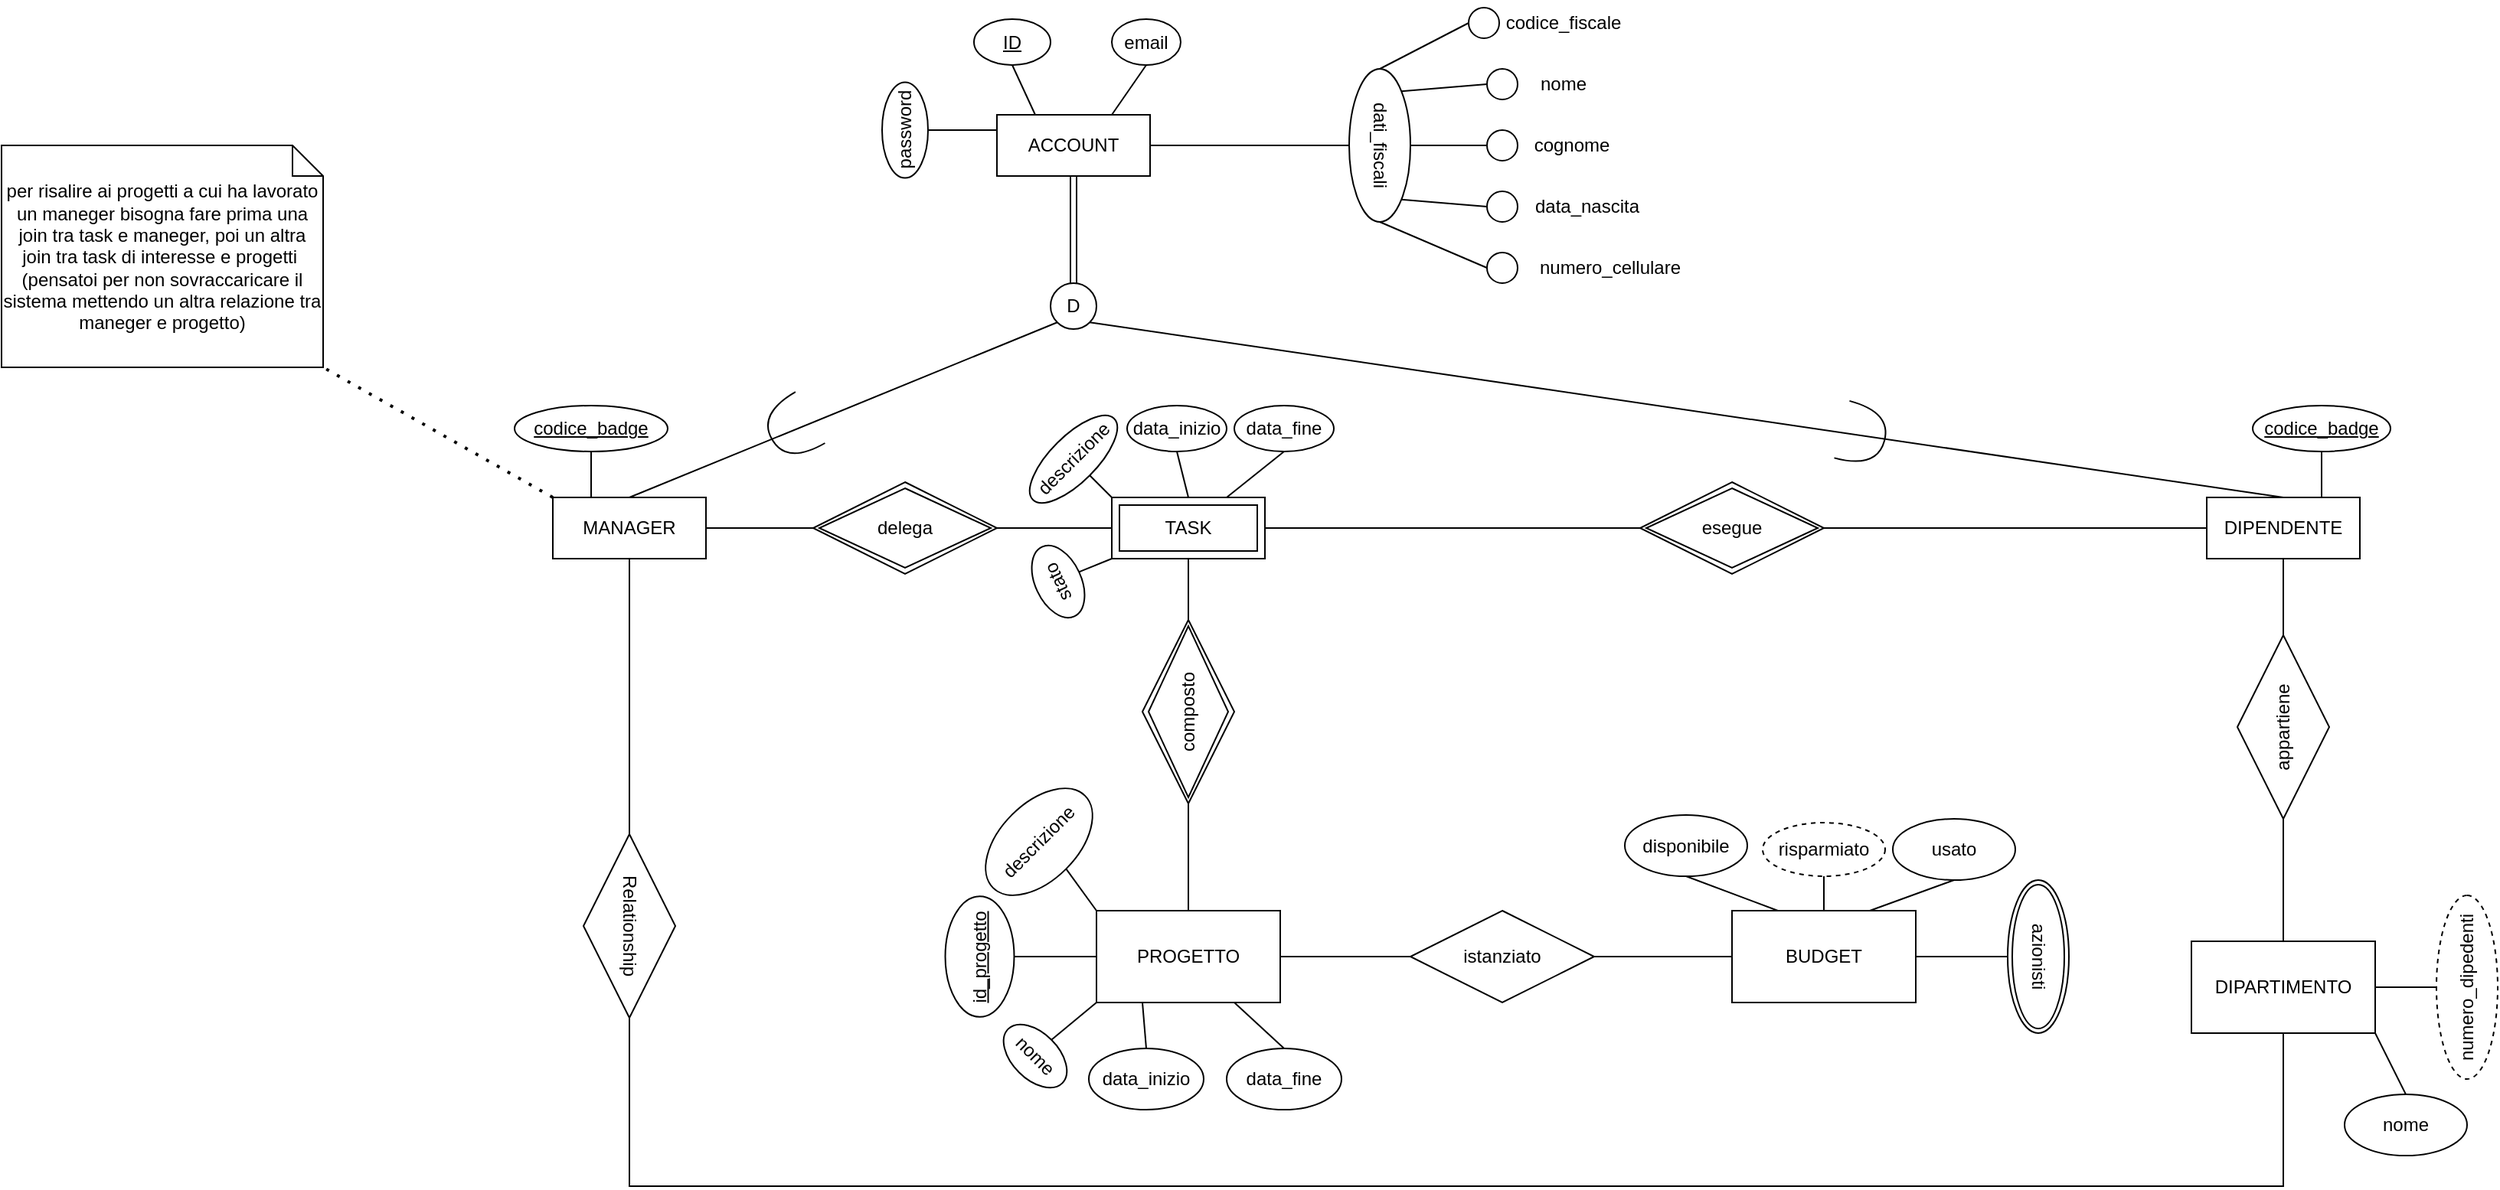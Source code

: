 <mxfile version="24.7.17">
  <diagram id="R2lEEEUBdFMjLlhIrx00" name="Page-1">
    <mxGraphModel dx="1544" dy="800" grid="1" gridSize="10" guides="1" tooltips="1" connect="1" arrows="1" fold="1" page="1" pageScale="1" pageWidth="850" pageHeight="1100" math="0" shadow="0" extFonts="Permanent Marker^https://fonts.googleapis.com/css?family=Permanent+Marker">
      <root>
        <mxCell id="0" />
        <mxCell id="1" parent="0" />
        <mxCell id="hEJoeoPFxlYkojj2VXEC-1" value="TASK" style="shape=ext;margin=3;double=1;whiteSpace=wrap;html=1;align=center;" parent="1" vertex="1">
          <mxGeometry x="765" y="860" width="100" height="40" as="geometry" />
        </mxCell>
        <mxCell id="hEJoeoPFxlYkojj2VXEC-2" value="MANAGER" style="whiteSpace=wrap;html=1;align=center;" parent="1" vertex="1">
          <mxGeometry x="400" y="860" width="100" height="40" as="geometry" />
        </mxCell>
        <mxCell id="hEJoeoPFxlYkojj2VXEC-3" value="ACCOUNT" style="whiteSpace=wrap;html=1;align=center;" parent="1" vertex="1">
          <mxGeometry x="690" y="610" width="100" height="40" as="geometry" />
        </mxCell>
        <mxCell id="hEJoeoPFxlYkojj2VXEC-4" value="DIPENDENTE" style="whiteSpace=wrap;html=1;align=center;" parent="1" vertex="1">
          <mxGeometry x="1480" y="860" width="100" height="40" as="geometry" />
        </mxCell>
        <mxCell id="hEJoeoPFxlYkojj2VXEC-5" value="" style="shape=link;html=1;rounded=0;entryX=0.5;entryY=1;entryDx=0;entryDy=0;exitX=0.5;exitY=0;exitDx=0;exitDy=0;" parent="1" source="hEJoeoPFxlYkojj2VXEC-7" target="hEJoeoPFxlYkojj2VXEC-3" edge="1">
          <mxGeometry relative="1" as="geometry">
            <mxPoint x="690" y="700" as="sourcePoint" />
            <mxPoint x="680" y="690" as="targetPoint" />
          </mxGeometry>
        </mxCell>
        <mxCell id="hEJoeoPFxlYkojj2VXEC-7" value="D" style="ellipse;whiteSpace=wrap;html=1;aspect=fixed;" parent="1" vertex="1">
          <mxGeometry x="725" y="720" width="30" height="30" as="geometry" />
        </mxCell>
        <mxCell id="hEJoeoPFxlYkojj2VXEC-9" value="" style="endArrow=none;html=1;rounded=0;exitX=0.5;exitY=0;exitDx=0;exitDy=0;entryX=0;entryY=1;entryDx=0;entryDy=0;" parent="1" source="hEJoeoPFxlYkojj2VXEC-2" target="hEJoeoPFxlYkojj2VXEC-7" edge="1">
          <mxGeometry relative="1" as="geometry">
            <mxPoint x="470" y="740" as="sourcePoint" />
            <mxPoint x="550" y="740" as="targetPoint" />
          </mxGeometry>
        </mxCell>
        <mxCell id="hEJoeoPFxlYkojj2VXEC-18" value="" style="endArrow=none;html=1;rounded=0;exitX=1;exitY=1;exitDx=0;exitDy=0;entryX=0.5;entryY=0;entryDx=0;entryDy=0;" parent="1" source="hEJoeoPFxlYkojj2VXEC-7" target="hEJoeoPFxlYkojj2VXEC-4" edge="1">
          <mxGeometry relative="1" as="geometry">
            <mxPoint x="1090" y="750" as="sourcePoint" />
            <mxPoint x="1167.678" y="787.322" as="targetPoint" />
          </mxGeometry>
        </mxCell>
        <mxCell id="7iods4dSNe3PX0t55v0V-3" value="PROGETTO" style="rounded=0;whiteSpace=wrap;html=1;" parent="1" vertex="1">
          <mxGeometry x="755" y="1130" width="120" height="60" as="geometry" />
        </mxCell>
        <mxCell id="7iods4dSNe3PX0t55v0V-4" value="" style="endArrow=none;html=1;rounded=0;exitX=1;exitY=0.5;exitDx=0;exitDy=0;entryX=0.5;entryY=1;entryDx=0;entryDy=0;" parent="1" source="7iods4dSNe3PX0t55v0V-14" target="hEJoeoPFxlYkojj2VXEC-1" edge="1">
          <mxGeometry relative="1" as="geometry">
            <mxPoint x="725" y="880" as="sourcePoint" />
            <mxPoint x="825" y="790" as="targetPoint" />
          </mxGeometry>
        </mxCell>
        <mxCell id="7iods4dSNe3PX0t55v0V-5" value="esegue" style="shape=rhombus;double=1;perimeter=rhombusPerimeter;whiteSpace=wrap;html=1;align=center;rotation=0;" parent="1" vertex="1">
          <mxGeometry x="1110" y="850" width="120" height="60" as="geometry" />
        </mxCell>
        <mxCell id="7iods4dSNe3PX0t55v0V-8" value="" style="endArrow=none;html=1;rounded=0;exitX=0;exitY=0.5;exitDx=0;exitDy=0;entryX=1;entryY=0.5;entryDx=0;entryDy=0;" parent="1" source="hEJoeoPFxlYkojj2VXEC-1" target="7iods4dSNe3PX0t55v0V-7" edge="1">
          <mxGeometry width="50" height="50" relative="1" as="geometry">
            <mxPoint x="770" y="1190" as="sourcePoint" />
            <mxPoint x="650" y="890" as="targetPoint" />
            <Array as="points" />
          </mxGeometry>
        </mxCell>
        <mxCell id="7iods4dSNe3PX0t55v0V-7" value="delega" style="shape=rhombus;double=1;perimeter=rhombusPerimeter;whiteSpace=wrap;html=1;align=center;rotation=0;" parent="1" vertex="1">
          <mxGeometry x="570" y="850" width="120" height="60" as="geometry" />
        </mxCell>
        <mxCell id="7iods4dSNe3PX0t55v0V-9" value="BUDGET" style="rounded=0;whiteSpace=wrap;html=1;" parent="1" vertex="1">
          <mxGeometry x="1170" y="1130" width="120" height="60" as="geometry" />
        </mxCell>
        <mxCell id="7iods4dSNe3PX0t55v0V-10" value="azionisti" style="ellipse;shape=doubleEllipse;margin=3;whiteSpace=wrap;html=1;align=center;rotation=90;" parent="1" vertex="1">
          <mxGeometry x="1320" y="1140" width="100" height="40" as="geometry" />
        </mxCell>
        <mxCell id="7iods4dSNe3PX0t55v0V-12" value="" style="endArrow=none;html=1;rounded=0;exitX=1;exitY=0.5;exitDx=0;exitDy=0;entryX=0.5;entryY=1;entryDx=0;entryDy=0;" parent="1" source="7iods4dSNe3PX0t55v0V-9" target="7iods4dSNe3PX0t55v0V-10" edge="1">
          <mxGeometry width="50" height="50" relative="1" as="geometry">
            <mxPoint x="1300" y="1150" as="sourcePoint" />
            <mxPoint x="1370" y="1150" as="targetPoint" />
            <Array as="points" />
          </mxGeometry>
        </mxCell>
        <mxCell id="7iods4dSNe3PX0t55v0V-15" value="" style="endArrow=none;html=1;rounded=0;exitX=0.5;exitY=0;exitDx=0;exitDy=0;entryX=0;entryY=0.5;entryDx=0;entryDy=0;" parent="1" source="7iods4dSNe3PX0t55v0V-3" target="7iods4dSNe3PX0t55v0V-14" edge="1">
          <mxGeometry relative="1" as="geometry">
            <mxPoint x="815" y="1130" as="sourcePoint" />
            <mxPoint x="815" y="880" as="targetPoint" />
          </mxGeometry>
        </mxCell>
        <mxCell id="7iods4dSNe3PX0t55v0V-14" value="composto" style="shape=rhombus;double=1;perimeter=rhombusPerimeter;whiteSpace=wrap;html=1;align=center;rotation=-90;" parent="1" vertex="1">
          <mxGeometry x="755" y="970" width="120" height="60" as="geometry" />
        </mxCell>
        <mxCell id="7iods4dSNe3PX0t55v0V-17" value="" style="endArrow=none;html=1;rounded=0;exitX=1;exitY=0.5;exitDx=0;exitDy=0;entryX=0;entryY=0.5;entryDx=0;entryDy=0;" parent="1" source="7iods4dSNe3PX0t55v0V-3" target="7iods4dSNe3PX0t55v0V-44" edge="1">
          <mxGeometry width="50" height="50" relative="1" as="geometry">
            <mxPoint x="1027.5" y="1400" as="sourcePoint" />
            <mxPoint x="960" y="1160" as="targetPoint" />
            <Array as="points" />
          </mxGeometry>
        </mxCell>
        <mxCell id="7iods4dSNe3PX0t55v0V-18" value="" style="endArrow=none;html=1;rounded=0;entryX=1;entryY=0.5;entryDx=0;entryDy=0;exitX=0.5;exitY=1;exitDx=0;exitDy=0;" parent="1" source="7iods4dSNe3PX0t55v0V-19" target="hEJoeoPFxlYkojj2VXEC-3" edge="1">
          <mxGeometry width="50" height="50" relative="1" as="geometry">
            <mxPoint x="800" y="630" as="sourcePoint" />
            <mxPoint x="1090" y="910" as="targetPoint" />
          </mxGeometry>
        </mxCell>
        <mxCell id="7iods4dSNe3PX0t55v0V-19" value="dati_fiscali" style="ellipse;whiteSpace=wrap;html=1;align=center;rotation=90;" parent="1" vertex="1">
          <mxGeometry x="890" y="610" width="100" height="40" as="geometry" />
        </mxCell>
        <mxCell id="7iods4dSNe3PX0t55v0V-20" value="DIPARTIMENTO" style="rounded=0;whiteSpace=wrap;html=1;" parent="1" vertex="1">
          <mxGeometry x="1470" y="1150" width="120" height="60" as="geometry" />
        </mxCell>
        <mxCell id="7iods4dSNe3PX0t55v0V-23" value="appartiene" style="shape=rhombus;perimeter=rhombusPerimeter;whiteSpace=wrap;html=1;align=center;rotation=-90;" parent="1" vertex="1">
          <mxGeometry x="1470" y="980" width="120" height="60" as="geometry" />
        </mxCell>
        <mxCell id="7iods4dSNe3PX0t55v0V-26" value="" style="endArrow=none;html=1;rounded=0;entryX=0;entryY=0;entryDx=0;entryDy=0;exitX=0;exitY=0.5;exitDx=0;exitDy=0;" parent="1" source="7iods4dSNe3PX0t55v0V-51" target="7iods4dSNe3PX0t55v0V-19" edge="1">
          <mxGeometry width="50" height="50" relative="1" as="geometry">
            <mxPoint x="1000" y="580" as="sourcePoint" />
            <mxPoint x="800" y="960" as="targetPoint" />
          </mxGeometry>
        </mxCell>
        <mxCell id="7iods4dSNe3PX0t55v0V-27" value="" style="endArrow=none;html=1;rounded=0;entryX=0.5;entryY=0;entryDx=0;entryDy=0;exitX=0;exitY=0.5;exitDx=0;exitDy=0;" parent="1" source="7iods4dSNe3PX0t55v0V-52" target="7iods4dSNe3PX0t55v0V-19" edge="1">
          <mxGeometry width="50" height="50" relative="1" as="geometry">
            <mxPoint x="1010" y="630" as="sourcePoint" />
            <mxPoint x="964" y="605" as="targetPoint" />
          </mxGeometry>
        </mxCell>
        <mxCell id="7iods4dSNe3PX0t55v0V-28" value="" style="endArrow=none;html=1;rounded=0;entryX=1;entryY=0;entryDx=0;entryDy=0;exitX=0;exitY=0.5;exitDx=0;exitDy=0;" parent="1" source="7iods4dSNe3PX0t55v0V-53" target="7iods4dSNe3PX0t55v0V-19" edge="1">
          <mxGeometry width="50" height="50" relative="1" as="geometry">
            <mxPoint x="1010" y="680" as="sourcePoint" />
            <mxPoint x="970" y="640" as="targetPoint" />
          </mxGeometry>
        </mxCell>
        <mxCell id="7iods4dSNe3PX0t55v0V-31" value="" style="endArrow=none;html=1;rounded=0;exitX=0;exitY=0.5;exitDx=0;exitDy=0;entryX=1;entryY=0.5;entryDx=0;entryDy=0;" parent="1" source="7iods4dSNe3PX0t55v0V-7" target="hEJoeoPFxlYkojj2VXEC-2" edge="1">
          <mxGeometry width="50" height="50" relative="1" as="geometry">
            <mxPoint x="775" y="900" as="sourcePoint" />
            <mxPoint x="660" y="900" as="targetPoint" />
            <Array as="points" />
          </mxGeometry>
        </mxCell>
        <mxCell id="7iods4dSNe3PX0t55v0V-32" value="" style="endArrow=none;html=1;rounded=0;exitX=0;exitY=0.5;exitDx=0;exitDy=0;entryX=1;entryY=0.5;entryDx=0;entryDy=0;" parent="1" source="7iods4dSNe3PX0t55v0V-5" target="hEJoeoPFxlYkojj2VXEC-1" edge="1">
          <mxGeometry width="50" height="50" relative="1" as="geometry">
            <mxPoint x="775" y="890" as="sourcePoint" />
            <mxPoint x="880" y="890" as="targetPoint" />
            <Array as="points" />
          </mxGeometry>
        </mxCell>
        <mxCell id="7iods4dSNe3PX0t55v0V-33" value="" style="endArrow=none;html=1;rounded=0;exitX=0;exitY=0.5;exitDx=0;exitDy=0;entryX=1;entryY=0.5;entryDx=0;entryDy=0;" parent="1" source="hEJoeoPFxlYkojj2VXEC-4" target="7iods4dSNe3PX0t55v0V-5" edge="1">
          <mxGeometry width="50" height="50" relative="1" as="geometry">
            <mxPoint x="1100" y="880" as="sourcePoint" />
            <mxPoint x="1210" y="870" as="targetPoint" />
            <Array as="points" />
          </mxGeometry>
        </mxCell>
        <mxCell id="7iods4dSNe3PX0t55v0V-34" value="" style="endArrow=none;html=1;rounded=0;exitX=1;exitY=0.5;exitDx=0;exitDy=0;entryX=0.5;entryY=1;entryDx=0;entryDy=0;" parent="1" source="7iods4dSNe3PX0t55v0V-23" target="hEJoeoPFxlYkojj2VXEC-4" edge="1">
          <mxGeometry width="50" height="50" relative="1" as="geometry">
            <mxPoint x="1630" y="970" as="sourcePoint" />
            <mxPoint x="1540" y="910" as="targetPoint" />
          </mxGeometry>
        </mxCell>
        <mxCell id="7iods4dSNe3PX0t55v0V-35" value="" style="endArrow=none;html=1;rounded=0;entryX=0.5;entryY=0;entryDx=0;entryDy=0;exitX=0;exitY=0.5;exitDx=0;exitDy=0;" parent="1" source="7iods4dSNe3PX0t55v0V-23" target="7iods4dSNe3PX0t55v0V-20" edge="1">
          <mxGeometry width="50" height="50" relative="1" as="geometry">
            <mxPoint x="1550" y="980" as="sourcePoint" />
            <mxPoint x="1550" y="920" as="targetPoint" />
          </mxGeometry>
        </mxCell>
        <mxCell id="7iods4dSNe3PX0t55v0V-39" value="Relationship" style="shape=rhombus;perimeter=rhombusPerimeter;whiteSpace=wrap;html=1;align=center;rotation=90;" parent="1" vertex="1">
          <mxGeometry x="390" y="1110" width="120" height="60" as="geometry" />
        </mxCell>
        <mxCell id="7iods4dSNe3PX0t55v0V-42" value="" style="endArrow=none;html=1;rounded=0;entryX=0.5;entryY=1;entryDx=0;entryDy=0;exitX=0;exitY=0.5;exitDx=0;exitDy=0;" parent="1" source="7iods4dSNe3PX0t55v0V-39" target="hEJoeoPFxlYkojj2VXEC-2" edge="1">
          <mxGeometry width="50" height="50" relative="1" as="geometry">
            <mxPoint x="900" y="990" as="sourcePoint" />
            <mxPoint x="950" y="940" as="targetPoint" />
          </mxGeometry>
        </mxCell>
        <mxCell id="7iods4dSNe3PX0t55v0V-43" value="" style="endArrow=none;html=1;rounded=0;exitX=1;exitY=0.5;exitDx=0;exitDy=0;entryX=0.5;entryY=1;entryDx=0;entryDy=0;" parent="1" source="7iods4dSNe3PX0t55v0V-39" target="7iods4dSNe3PX0t55v0V-20" edge="1">
          <mxGeometry width="50" height="50" relative="1" as="geometry">
            <mxPoint x="710" y="1130" as="sourcePoint" />
            <mxPoint x="760" y="1080" as="targetPoint" />
            <Array as="points">
              <mxPoint x="450" y="1310" />
              <mxPoint x="1530" y="1310" />
            </Array>
          </mxGeometry>
        </mxCell>
        <mxCell id="7iods4dSNe3PX0t55v0V-44" value="istanziato" style="shape=rhombus;perimeter=rhombusPerimeter;whiteSpace=wrap;html=1;align=center;" parent="1" vertex="1">
          <mxGeometry x="960" y="1130" width="120" height="60" as="geometry" />
        </mxCell>
        <mxCell id="7iods4dSNe3PX0t55v0V-46" value="" style="endArrow=none;html=1;rounded=0;exitX=1;exitY=0.5;exitDx=0;exitDy=0;entryX=0;entryY=0.5;entryDx=0;entryDy=0;" parent="1" source="7iods4dSNe3PX0t55v0V-44" target="7iods4dSNe3PX0t55v0V-9" edge="1">
          <mxGeometry width="50" height="50" relative="1" as="geometry">
            <mxPoint x="885" y="1170" as="sourcePoint" />
            <mxPoint x="950" y="1170" as="targetPoint" />
            <Array as="points" />
          </mxGeometry>
        </mxCell>
        <mxCell id="7iods4dSNe3PX0t55v0V-47" value="per risalire ai progetti a cui ha lavorato un maneger bisogna fare prima una join tra task e maneger, poi un altra join tra task di interesse e progetti&amp;nbsp;&lt;div&gt;(pensatoi per non sovraccaricare il sistema mettendo un altra relazione tra maneger e progetto)&lt;/div&gt;" style="shape=note;size=20;whiteSpace=wrap;html=1;" parent="1" vertex="1">
          <mxGeometry x="40" y="630" width="210" height="145" as="geometry" />
        </mxCell>
        <mxCell id="7iods4dSNe3PX0t55v0V-48" value="" style="endArrow=none;dashed=1;html=1;dashPattern=1 3;strokeWidth=2;rounded=0;entryX=1;entryY=1;entryDx=0;entryDy=0;entryPerimeter=0;exitX=0;exitY=0;exitDx=0;exitDy=0;" parent="1" source="hEJoeoPFxlYkojj2VXEC-2" target="7iods4dSNe3PX0t55v0V-47" edge="1">
          <mxGeometry width="50" height="50" relative="1" as="geometry">
            <mxPoint x="180" y="1150" as="sourcePoint" />
            <mxPoint x="230" y="1100" as="targetPoint" />
          </mxGeometry>
        </mxCell>
        <mxCell id="7iods4dSNe3PX0t55v0V-49" value="numero_dipedenti" style="ellipse;whiteSpace=wrap;html=1;align=center;dashed=1;rotation=-90;" parent="1" vertex="1">
          <mxGeometry x="1590" y="1160" width="120" height="40" as="geometry" />
        </mxCell>
        <mxCell id="7iods4dSNe3PX0t55v0V-50" value="" style="endArrow=none;html=1;rounded=0;exitX=1;exitY=0.5;exitDx=0;exitDy=0;entryX=0.5;entryY=0;entryDx=0;entryDy=0;" parent="1" source="7iods4dSNe3PX0t55v0V-20" target="7iods4dSNe3PX0t55v0V-49" edge="1">
          <mxGeometry width="50" height="50" relative="1" as="geometry">
            <mxPoint x="1300" y="1170" as="sourcePoint" />
            <mxPoint x="1400" y="1170" as="targetPoint" />
            <Array as="points" />
          </mxGeometry>
        </mxCell>
        <mxCell id="7iods4dSNe3PX0t55v0V-51" value="" style="ellipse;whiteSpace=wrap;html=1;aspect=fixed;" parent="1" vertex="1">
          <mxGeometry x="1010" y="580" width="20" height="20" as="geometry" />
        </mxCell>
        <mxCell id="7iods4dSNe3PX0t55v0V-52" value="" style="ellipse;whiteSpace=wrap;html=1;aspect=fixed;" parent="1" vertex="1">
          <mxGeometry x="1010" y="620" width="20" height="20" as="geometry" />
        </mxCell>
        <mxCell id="7iods4dSNe3PX0t55v0V-53" value="" style="ellipse;whiteSpace=wrap;html=1;aspect=fixed;" parent="1" vertex="1">
          <mxGeometry x="1010" y="660" width="20" height="20" as="geometry" />
        </mxCell>
        <mxCell id="P1o9xa6dMh3TTmKZICsi-3" value="nome" style="text;html=1;align=center;verticalAlign=middle;whiteSpace=wrap;rounded=0;" parent="1" vertex="1">
          <mxGeometry x="1030" y="575" width="60" height="30" as="geometry" />
        </mxCell>
        <mxCell id="P1o9xa6dMh3TTmKZICsi-4" value="cognome" style="text;html=1;align=center;verticalAlign=middle;resizable=0;points=[];autosize=1;strokeColor=none;fillColor=none;" parent="1" vertex="1">
          <mxGeometry x="1030" y="615" width="70" height="30" as="geometry" />
        </mxCell>
        <mxCell id="P1o9xa6dMh3TTmKZICsi-5" value="data_nascita" style="text;html=1;align=center;verticalAlign=middle;resizable=0;points=[];autosize=1;strokeColor=none;fillColor=none;" parent="1" vertex="1">
          <mxGeometry x="1030" y="655" width="90" height="30" as="geometry" />
        </mxCell>
        <mxCell id="P1o9xa6dMh3TTmKZICsi-6" value="" style="endArrow=none;html=1;rounded=0;entryX=0;entryY=0.5;entryDx=0;entryDy=0;exitX=0;exitY=0.5;exitDx=0;exitDy=0;" parent="1" source="P1o9xa6dMh3TTmKZICsi-7" target="7iods4dSNe3PX0t55v0V-19" edge="1">
          <mxGeometry width="50" height="50" relative="1" as="geometry">
            <mxPoint x="988" y="550" as="sourcePoint" />
            <mxPoint x="942" y="565" as="targetPoint" />
          </mxGeometry>
        </mxCell>
        <mxCell id="P1o9xa6dMh3TTmKZICsi-7" value="" style="ellipse;whiteSpace=wrap;html=1;aspect=fixed;" parent="1" vertex="1">
          <mxGeometry x="998" y="540" width="20" height="20" as="geometry" />
        </mxCell>
        <mxCell id="P1o9xa6dMh3TTmKZICsi-8" value="codice_fiscale" style="text;html=1;align=center;verticalAlign=middle;whiteSpace=wrap;rounded=0;" parent="1" vertex="1">
          <mxGeometry x="1030" y="535" width="60" height="30" as="geometry" />
        </mxCell>
        <mxCell id="P1o9xa6dMh3TTmKZICsi-9" value="" style="endArrow=none;html=1;rounded=0;entryX=0.25;entryY=0;entryDx=0;entryDy=0;exitX=0.5;exitY=1;exitDx=0;exitDy=0;" parent="1" source="P1o9xa6dMh3TTmKZICsi-15" target="hEJoeoPFxlYkojj2VXEC-3" edge="1">
          <mxGeometry width="50" height="50" relative="1" as="geometry">
            <mxPoint x="716" y="568" as="sourcePoint" />
            <mxPoint x="708" y="610" as="targetPoint" />
          </mxGeometry>
        </mxCell>
        <mxCell id="P1o9xa6dMh3TTmKZICsi-11" value="" style="endArrow=none;html=1;rounded=0;exitX=0.5;exitY=1;exitDx=0;exitDy=0;entryX=0;entryY=0.25;entryDx=0;entryDy=0;" parent="1" source="P1o9xa6dMh3TTmKZICsi-17" target="hEJoeoPFxlYkojj2VXEC-3" edge="1">
          <mxGeometry width="50" height="50" relative="1" as="geometry">
            <mxPoint x="764" y="568" as="sourcePoint" />
            <mxPoint x="770" y="600" as="targetPoint" />
          </mxGeometry>
        </mxCell>
        <mxCell id="P1o9xa6dMh3TTmKZICsi-15" value="ID" style="ellipse;whiteSpace=wrap;html=1;align=center;fontStyle=4;" parent="1" vertex="1">
          <mxGeometry x="675" y="547.5" width="50" height="30" as="geometry" />
        </mxCell>
        <mxCell id="P1o9xa6dMh3TTmKZICsi-17" value="password" style="ellipse;whiteSpace=wrap;html=1;align=center;rotation=-90;" parent="1" vertex="1">
          <mxGeometry x="598.75" y="605" width="62.5" height="30" as="geometry" />
        </mxCell>
        <mxCell id="P1o9xa6dMh3TTmKZICsi-18" value="" style="endArrow=none;html=1;rounded=0;exitX=0.5;exitY=1;exitDx=0;exitDy=0;entryX=0.75;entryY=0;entryDx=0;entryDy=0;" parent="1" source="P1o9xa6dMh3TTmKZICsi-19" target="hEJoeoPFxlYkojj2VXEC-3" edge="1">
          <mxGeometry width="50" height="50" relative="1" as="geometry">
            <mxPoint x="774" y="578" as="sourcePoint" />
            <mxPoint x="775" y="620" as="targetPoint" />
          </mxGeometry>
        </mxCell>
        <mxCell id="P1o9xa6dMh3TTmKZICsi-19" value="email" style="ellipse;whiteSpace=wrap;html=1;align=center;" parent="1" vertex="1">
          <mxGeometry x="765" y="547.5" width="45" height="30" as="geometry" />
        </mxCell>
        <mxCell id="P1o9xa6dMh3TTmKZICsi-22" value="" style="endArrow=none;html=1;rounded=0;entryX=0.25;entryY=0;entryDx=0;entryDy=0;exitX=0.5;exitY=1;exitDx=0;exitDy=0;" parent="1" source="P1o9xa6dMh3TTmKZICsi-23" target="hEJoeoPFxlYkojj2VXEC-2" edge="1">
          <mxGeometry width="50" height="50" relative="1" as="geometry">
            <mxPoint x="431" y="808" as="sourcePoint" />
            <mxPoint x="430" y="850" as="targetPoint" />
          </mxGeometry>
        </mxCell>
        <mxCell id="P1o9xa6dMh3TTmKZICsi-23" value="codice_badge" style="ellipse;whiteSpace=wrap;html=1;align=center;fontStyle=4;" parent="1" vertex="1">
          <mxGeometry x="375" y="800" width="100" height="30" as="geometry" />
        </mxCell>
        <mxCell id="P1o9xa6dMh3TTmKZICsi-24" value="" style="endArrow=none;html=1;rounded=0;entryX=0.75;entryY=0;entryDx=0;entryDy=0;exitX=0.5;exitY=1;exitDx=0;exitDy=0;" parent="1" source="P1o9xa6dMh3TTmKZICsi-25" target="hEJoeoPFxlYkojj2VXEC-4" edge="1">
          <mxGeometry width="50" height="50" relative="1" as="geometry">
            <mxPoint x="1566" y="798" as="sourcePoint" />
            <mxPoint x="1560" y="850" as="targetPoint" />
          </mxGeometry>
        </mxCell>
        <mxCell id="P1o9xa6dMh3TTmKZICsi-25" value="codice_badge" style="ellipse;whiteSpace=wrap;html=1;align=center;fontStyle=4;" parent="1" vertex="1">
          <mxGeometry x="1510" y="800" width="90" height="30" as="geometry" />
        </mxCell>
        <mxCell id="P1o9xa6dMh3TTmKZICsi-26" value="" style="endArrow=none;html=1;rounded=0;exitX=0;exitY=0.5;exitDx=0;exitDy=0;entryX=1;entryY=0.5;entryDx=0;entryDy=0;" parent="1" source="P1o9xa6dMh3TTmKZICsi-27" target="7iods4dSNe3PX0t55v0V-19" edge="1">
          <mxGeometry width="50" height="50" relative="1" as="geometry">
            <mxPoint x="1000" y="720" as="sourcePoint" />
            <mxPoint x="930" y="690" as="targetPoint" />
          </mxGeometry>
        </mxCell>
        <mxCell id="P1o9xa6dMh3TTmKZICsi-27" value="" style="ellipse;whiteSpace=wrap;html=1;aspect=fixed;" parent="1" vertex="1">
          <mxGeometry x="1010" y="700" width="20" height="20" as="geometry" />
        </mxCell>
        <mxCell id="P1o9xa6dMh3TTmKZICsi-28" value="numero_cellulare" style="text;html=1;align=center;verticalAlign=middle;resizable=0;points=[];autosize=1;strokeColor=none;fillColor=none;" parent="1" vertex="1">
          <mxGeometry x="1030" y="695" width="120" height="30" as="geometry" />
        </mxCell>
        <mxCell id="P1o9xa6dMh3TTmKZICsi-29" value="" style="endArrow=none;html=1;rounded=0;entryX=0;entryY=0.5;entryDx=0;entryDy=0;exitX=0.5;exitY=1;exitDx=0;exitDy=0;" parent="1" source="P1o9xa6dMh3TTmKZICsi-30" target="7iods4dSNe3PX0t55v0V-3" edge="1">
          <mxGeometry width="50" height="50" relative="1" as="geometry">
            <mxPoint x="701" y="1148" as="sourcePoint" />
            <mxPoint x="700" y="1190" as="targetPoint" />
            <Array as="points">
              <mxPoint x="730" y="1160" />
            </Array>
          </mxGeometry>
        </mxCell>
        <mxCell id="P1o9xa6dMh3TTmKZICsi-30" value="id_progetto" style="ellipse;whiteSpace=wrap;html=1;align=center;fontStyle=4;rotation=-90;" parent="1" vertex="1">
          <mxGeometry x="639.38" y="1137.5" width="78.75" height="45" as="geometry" />
        </mxCell>
        <mxCell id="P1o9xa6dMh3TTmKZICsi-31" value="" style="endArrow=none;html=1;rounded=0;exitX=0.5;exitY=1;exitDx=0;exitDy=0;entryX=0;entryY=0;entryDx=0;entryDy=0;" parent="1" source="P1o9xa6dMh3TTmKZICsi-32" target="7iods4dSNe3PX0t55v0V-3" edge="1">
          <mxGeometry width="50" height="50" relative="1" as="geometry">
            <mxPoint x="739" y="1090.5" as="sourcePoint" />
            <mxPoint x="730" y="1122.5" as="targetPoint" />
          </mxGeometry>
        </mxCell>
        <mxCell id="P1o9xa6dMh3TTmKZICsi-32" value="descrizione" style="ellipse;whiteSpace=wrap;html=1;align=center;rotation=-45;" parent="1" vertex="1">
          <mxGeometry x="675" y="1060" width="85" height="50" as="geometry" />
        </mxCell>
        <mxCell id="P1o9xa6dMh3TTmKZICsi-34" value="" style="endArrow=none;html=1;rounded=0;entryX=0;entryY=1;entryDx=0;entryDy=0;exitX=0.5;exitY=0;exitDx=0;exitDy=0;" parent="1" source="P1o9xa6dMh3TTmKZICsi-35" target="7iods4dSNe3PX0t55v0V-3" edge="1">
          <mxGeometry width="50" height="50" relative="1" as="geometry">
            <mxPoint x="750" y="1240" as="sourcePoint" />
            <mxPoint x="750" y="1200" as="targetPoint" />
          </mxGeometry>
        </mxCell>
        <mxCell id="P1o9xa6dMh3TTmKZICsi-35" value="nome" style="ellipse;whiteSpace=wrap;html=1;align=center;rotation=45;" parent="1" vertex="1">
          <mxGeometry x="690" y="1210" width="50" height="30" as="geometry" />
        </mxCell>
        <mxCell id="P1o9xa6dMh3TTmKZICsi-37" value="" style="endArrow=none;html=1;rounded=0;exitX=0.25;exitY=1;exitDx=0;exitDy=0;entryX=0.5;entryY=0;entryDx=0;entryDy=0;" parent="1" source="7iods4dSNe3PX0t55v0V-3" target="P1o9xa6dMh3TTmKZICsi-38" edge="1">
          <mxGeometry width="50" height="50" relative="1" as="geometry">
            <mxPoint x="819" y="1250.5" as="sourcePoint" />
            <mxPoint x="830" y="1280" as="targetPoint" />
          </mxGeometry>
        </mxCell>
        <mxCell id="P1o9xa6dMh3TTmKZICsi-38" value="data_inizio" style="ellipse;whiteSpace=wrap;html=1;align=center;rotation=0;" parent="1" vertex="1">
          <mxGeometry x="750" y="1220" width="75" height="40" as="geometry" />
        </mxCell>
        <mxCell id="P1o9xa6dMh3TTmKZICsi-39" value="" style="endArrow=none;html=1;rounded=0;exitX=0.75;exitY=1;exitDx=0;exitDy=0;entryX=0.5;entryY=0;entryDx=0;entryDy=0;" parent="1" source="7iods4dSNe3PX0t55v0V-3" target="P1o9xa6dMh3TTmKZICsi-40" edge="1">
          <mxGeometry width="50" height="50" relative="1" as="geometry">
            <mxPoint x="880" y="1200" as="sourcePoint" />
            <mxPoint x="925" y="1290" as="targetPoint" />
          </mxGeometry>
        </mxCell>
        <mxCell id="P1o9xa6dMh3TTmKZICsi-40" value="data_fine" style="ellipse;whiteSpace=wrap;html=1;align=center;rotation=0;" parent="1" vertex="1">
          <mxGeometry x="840" y="1220" width="75" height="40" as="geometry" />
        </mxCell>
        <mxCell id="P1o9xa6dMh3TTmKZICsi-41" value="" style="endArrow=none;html=1;rounded=0;exitX=0.5;exitY=0;exitDx=0;exitDy=0;entryX=0.5;entryY=1;entryDx=0;entryDy=0;" parent="1" source="7iods4dSNe3PX0t55v0V-9" target="P1o9xa6dMh3TTmKZICsi-44" edge="1">
          <mxGeometry relative="1" as="geometry">
            <mxPoint x="1250" y="1130" as="sourcePoint" />
            <mxPoint x="1260" y="1080" as="targetPoint" />
          </mxGeometry>
        </mxCell>
        <mxCell id="P1o9xa6dMh3TTmKZICsi-42" value="" style="endArrow=none;html=1;rounded=0;exitX=0.5;exitY=1;exitDx=0;exitDy=0;entryX=0.25;entryY=0;entryDx=0;entryDy=0;" parent="1" source="P1o9xa6dMh3TTmKZICsi-43" target="7iods4dSNe3PX0t55v0V-9" edge="1">
          <mxGeometry width="50" height="50" relative="1" as="geometry">
            <mxPoint x="1184" y="1080.5" as="sourcePoint" />
            <mxPoint x="1200" y="1120" as="targetPoint" />
          </mxGeometry>
        </mxCell>
        <mxCell id="P1o9xa6dMh3TTmKZICsi-43" value="disponibile" style="ellipse;whiteSpace=wrap;html=1;align=center;rotation=0;" parent="1" vertex="1">
          <mxGeometry x="1100" y="1067.5" width="80" height="40" as="geometry" />
        </mxCell>
        <mxCell id="P1o9xa6dMh3TTmKZICsi-44" value="risparmiato" style="ellipse;whiteSpace=wrap;html=1;align=center;dashed=1;" parent="1" vertex="1">
          <mxGeometry x="1190" y="1072.5" width="80" height="35" as="geometry" />
        </mxCell>
        <mxCell id="P1o9xa6dMh3TTmKZICsi-45" value="" style="endArrow=none;html=1;rounded=0;exitX=0.5;exitY=1;exitDx=0;exitDy=0;entryX=0.75;entryY=0;entryDx=0;entryDy=0;" parent="1" source="P1o9xa6dMh3TTmKZICsi-46" target="7iods4dSNe3PX0t55v0V-9" edge="1">
          <mxGeometry width="50" height="50" relative="1" as="geometry">
            <mxPoint x="1374" y="1068" as="sourcePoint" />
            <mxPoint x="1260" y="1137.5" as="targetPoint" />
          </mxGeometry>
        </mxCell>
        <mxCell id="P1o9xa6dMh3TTmKZICsi-46" value="usato" style="ellipse;whiteSpace=wrap;html=1;align=center;rotation=0;" parent="1" vertex="1">
          <mxGeometry x="1275" y="1070" width="80" height="40" as="geometry" />
        </mxCell>
        <mxCell id="P1o9xa6dMh3TTmKZICsi-54" value="" style="endArrow=none;html=1;rounded=0;exitX=0.5;exitY=1;exitDx=0;exitDy=0;entryX=0;entryY=0;entryDx=0;entryDy=0;" parent="1" source="P1o9xa6dMh3TTmKZICsi-55" target="hEJoeoPFxlYkojj2VXEC-1" edge="1">
          <mxGeometry width="50" height="50" relative="1" as="geometry">
            <mxPoint x="784" y="820.5" as="sourcePoint" />
            <mxPoint x="775" y="852.5" as="targetPoint" />
          </mxGeometry>
        </mxCell>
        <mxCell id="P1o9xa6dMh3TTmKZICsi-55" value="descrizione" style="ellipse;whiteSpace=wrap;html=1;align=center;rotation=-45;" parent="1" vertex="1">
          <mxGeometry x="702.5" y="820" width="75" height="30" as="geometry" />
        </mxCell>
        <mxCell id="P1o9xa6dMh3TTmKZICsi-56" value="" style="endArrow=none;html=1;rounded=0;exitX=0.5;exitY=1;exitDx=0;exitDy=0;entryX=0.5;entryY=0;entryDx=0;entryDy=0;" parent="1" source="P1o9xa6dMh3TTmKZICsi-57" target="hEJoeoPFxlYkojj2VXEC-1" edge="1">
          <mxGeometry width="50" height="50" relative="1" as="geometry">
            <mxPoint x="856.5" y="795.5" as="sourcePoint" />
            <mxPoint x="837.5" y="835" as="targetPoint" />
          </mxGeometry>
        </mxCell>
        <mxCell id="P1o9xa6dMh3TTmKZICsi-57" value="data_inizio" style="ellipse;whiteSpace=wrap;html=1;align=center;rotation=0;" parent="1" vertex="1">
          <mxGeometry x="775" y="800" width="65" height="30" as="geometry" />
        </mxCell>
        <mxCell id="P1o9xa6dMh3TTmKZICsi-58" value="" style="endArrow=none;html=1;rounded=0;exitX=0.5;exitY=1;exitDx=0;exitDy=0;entryX=0.75;entryY=0;entryDx=0;entryDy=0;" parent="1" source="P1o9xa6dMh3TTmKZICsi-59" target="hEJoeoPFxlYkojj2VXEC-1" edge="1">
          <mxGeometry width="50" height="50" relative="1" as="geometry">
            <mxPoint x="931.5" y="785.5" as="sourcePoint" />
            <mxPoint x="865" y="850" as="targetPoint" />
          </mxGeometry>
        </mxCell>
        <mxCell id="P1o9xa6dMh3TTmKZICsi-59" value="data_fine" style="ellipse;whiteSpace=wrap;html=1;align=center;rotation=0;" parent="1" vertex="1">
          <mxGeometry x="845" y="800" width="65" height="30" as="geometry" />
        </mxCell>
        <mxCell id="P1o9xa6dMh3TTmKZICsi-64" value="" style="endArrow=none;html=1;rounded=0;exitX=0.5;exitY=1;exitDx=0;exitDy=0;entryX=0;entryY=1;entryDx=0;entryDy=0;" parent="1" source="P1o9xa6dMh3TTmKZICsi-65" target="hEJoeoPFxlYkojj2VXEC-1" edge="1">
          <mxGeometry width="50" height="50" relative="1" as="geometry">
            <mxPoint x="776.5" y="885.5" as="sourcePoint" />
            <mxPoint x="735" y="950" as="targetPoint" />
          </mxGeometry>
        </mxCell>
        <mxCell id="P1o9xa6dMh3TTmKZICsi-65" value="stato" style="ellipse;whiteSpace=wrap;html=1;align=center;rotation=-115;" parent="1" vertex="1">
          <mxGeometry x="705" y="900" width="50" height="30" as="geometry" />
        </mxCell>
        <mxCell id="P1o9xa6dMh3TTmKZICsi-66" value="" style="endArrow=none;html=1;rounded=0;exitX=0.5;exitY=0;exitDx=0;exitDy=0;entryX=1;entryY=1;entryDx=0;entryDy=0;" parent="1" source="P1o9xa6dMh3TTmKZICsi-67" target="7iods4dSNe3PX0t55v0V-20" edge="1">
          <mxGeometry width="50" height="50" relative="1" as="geometry">
            <mxPoint x="1684" y="1268" as="sourcePoint" />
            <mxPoint x="1570" y="1330" as="targetPoint" />
          </mxGeometry>
        </mxCell>
        <mxCell id="P1o9xa6dMh3TTmKZICsi-67" value="nome" style="ellipse;whiteSpace=wrap;html=1;align=center;rotation=0;" parent="1" vertex="1">
          <mxGeometry x="1570" y="1250" width="80" height="40" as="geometry" />
        </mxCell>
        <mxCell id="csxkIH-_zp6aA0Irgoj--1" value="" style="shape=requiredInterface;html=1;verticalLabelPosition=bottom;sketch=0;rotation=-210;" vertex="1" parent="1">
          <mxGeometry x="541.25" y="795.72" width="28.75" height="38.55" as="geometry" />
        </mxCell>
        <mxCell id="csxkIH-_zp6aA0Irgoj--5" value="" style="shape=requiredInterface;html=1;verticalLabelPosition=bottom;sketch=0;rotation=15;" vertex="1" parent="1">
          <mxGeometry x="1241.25" y="800" width="28.75" height="38.55" as="geometry" />
        </mxCell>
      </root>
    </mxGraphModel>
  </diagram>
</mxfile>
